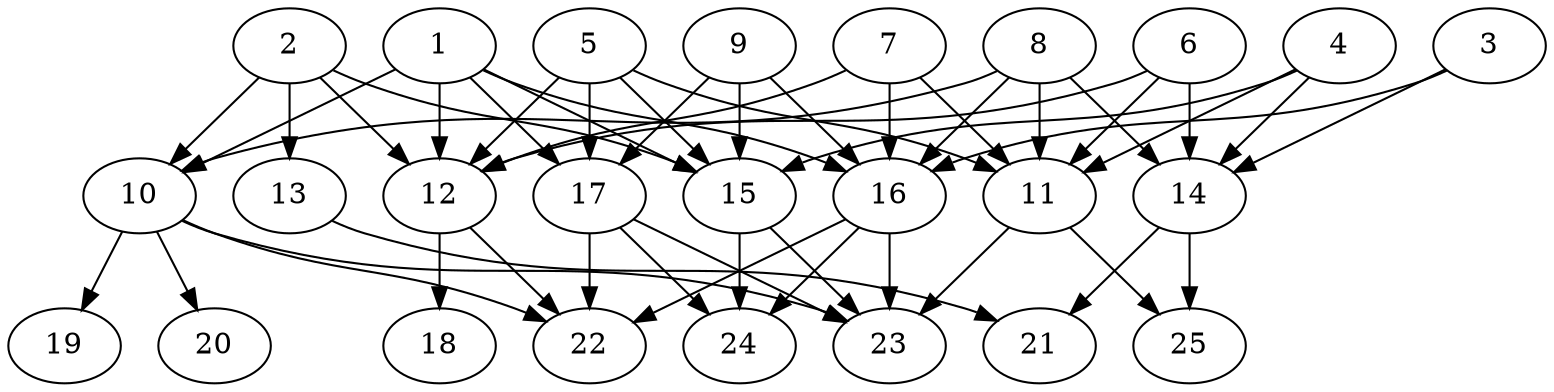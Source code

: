 // DAG automatically generated by daggen at Thu Oct  3 14:00:39 2019
// ./daggen --dot -n 25 --ccr 0.5 --fat 0.7 --regular 0.9 --density 0.6 --mindata 5242880 --maxdata 52428800 
digraph G {
  1 [size="28057600", alpha="0.05", expect_size="14028800"] 
  1 -> 10 [size ="14028800"]
  1 -> 12 [size ="14028800"]
  1 -> 15 [size ="14028800"]
  1 -> 16 [size ="14028800"]
  1 -> 17 [size ="14028800"]
  2 [size="24379392", alpha="0.06", expect_size="12189696"] 
  2 -> 10 [size ="12189696"]
  2 -> 12 [size ="12189696"]
  2 -> 13 [size ="12189696"]
  2 -> 15 [size ="12189696"]
  3 [size="65251328", alpha="0.19", expect_size="32625664"] 
  3 -> 14 [size ="32625664"]
  3 -> 16 [size ="32625664"]
  4 [size="98064384", alpha="0.18", expect_size="49032192"] 
  4 -> 11 [size ="49032192"]
  4 -> 14 [size ="49032192"]
  4 -> 15 [size ="49032192"]
  5 [size="12296192", alpha="0.00", expect_size="6148096"] 
  5 -> 11 [size ="6148096"]
  5 -> 12 [size ="6148096"]
  5 -> 15 [size ="6148096"]
  5 -> 17 [size ="6148096"]
  6 [size="44482560", alpha="0.15", expect_size="22241280"] 
  6 -> 11 [size ="22241280"]
  6 -> 12 [size ="22241280"]
  6 -> 14 [size ="22241280"]
  7 [size="102752256", alpha="0.12", expect_size="51376128"] 
  7 -> 11 [size ="51376128"]
  7 -> 12 [size ="51376128"]
  7 -> 16 [size ="51376128"]
  8 [size="80318464", alpha="0.04", expect_size="40159232"] 
  8 -> 10 [size ="40159232"]
  8 -> 11 [size ="40159232"]
  8 -> 14 [size ="40159232"]
  8 -> 16 [size ="40159232"]
  9 [size="99727360", alpha="0.05", expect_size="49863680"] 
  9 -> 15 [size ="49863680"]
  9 -> 16 [size ="49863680"]
  9 -> 17 [size ="49863680"]
  10 [size="67000320", alpha="0.14", expect_size="33500160"] 
  10 -> 19 [size ="33500160"]
  10 -> 20 [size ="33500160"]
  10 -> 22 [size ="33500160"]
  10 -> 23 [size ="33500160"]
  11 [size="78950400", alpha="0.17", expect_size="39475200"] 
  11 -> 23 [size ="39475200"]
  11 -> 25 [size ="39475200"]
  12 [size="101197824", alpha="0.17", expect_size="50598912"] 
  12 -> 18 [size ="50598912"]
  12 -> 22 [size ="50598912"]
  13 [size="34924544", alpha="0.07", expect_size="17462272"] 
  13 -> 21 [size ="17462272"]
  14 [size="29890560", alpha="0.03", expect_size="14945280"] 
  14 -> 21 [size ="14945280"]
  14 -> 25 [size ="14945280"]
  15 [size="22683648", alpha="0.12", expect_size="11341824"] 
  15 -> 23 [size ="11341824"]
  15 -> 24 [size ="11341824"]
  16 [size="23339008", alpha="0.16", expect_size="11669504"] 
  16 -> 22 [size ="11669504"]
  16 -> 23 [size ="11669504"]
  16 -> 24 [size ="11669504"]
  17 [size="95690752", alpha="0.13", expect_size="47845376"] 
  17 -> 22 [size ="47845376"]
  17 -> 23 [size ="47845376"]
  17 -> 24 [size ="47845376"]
  18 [size="56602624", alpha="0.19", expect_size="28301312"] 
  19 [size="77125632", alpha="0.12", expect_size="38562816"] 
  20 [size="98580480", alpha="0.01", expect_size="49290240"] 
  21 [size="68755456", alpha="0.15", expect_size="34377728"] 
  22 [size="52918272", alpha="0.11", expect_size="26459136"] 
  23 [size="38795264", alpha="0.19", expect_size="19397632"] 
  24 [size="72570880", alpha="0.06", expect_size="36285440"] 
  25 [size="85831680", alpha="0.13", expect_size="42915840"] 
}
